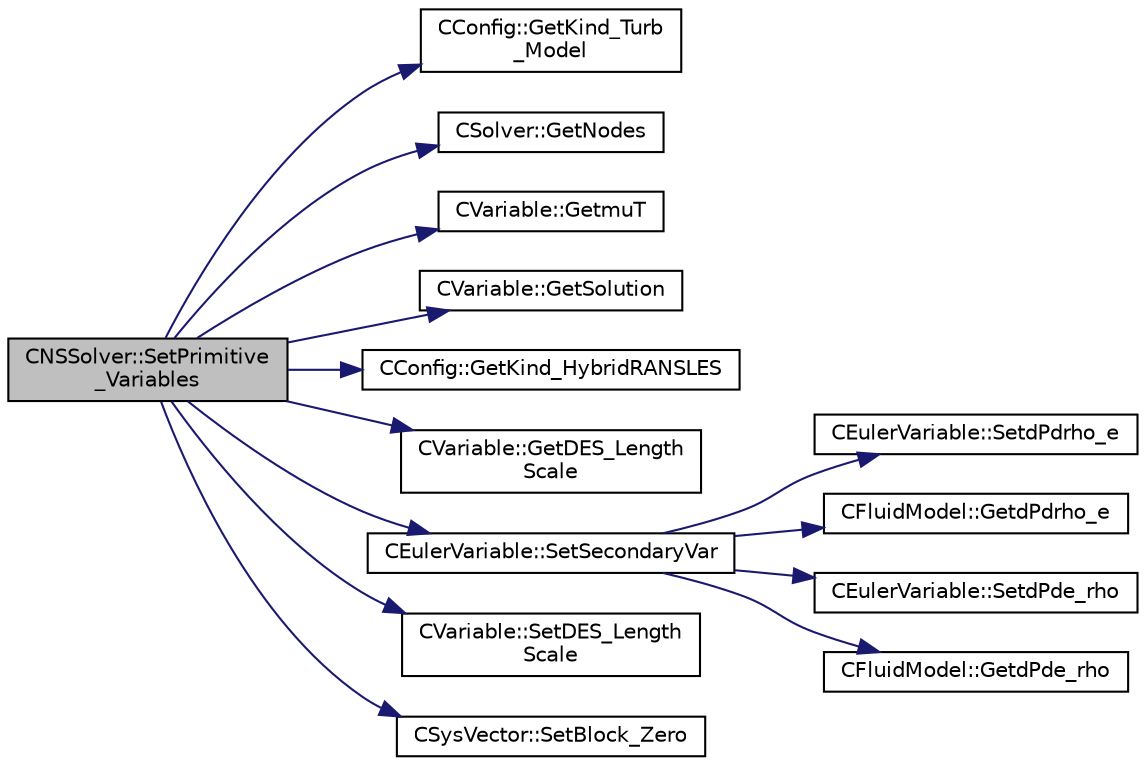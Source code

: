digraph "CNSSolver::SetPrimitive_Variables"
{
  edge [fontname="Helvetica",fontsize="10",labelfontname="Helvetica",labelfontsize="10"];
  node [fontname="Helvetica",fontsize="10",shape=record];
  rankdir="LR";
  Node942 [label="CNSSolver::SetPrimitive\l_Variables",height=0.2,width=0.4,color="black", fillcolor="grey75", style="filled", fontcolor="black"];
  Node942 -> Node943 [color="midnightblue",fontsize="10",style="solid",fontname="Helvetica"];
  Node943 [label="CConfig::GetKind_Turb\l_Model",height=0.2,width=0.4,color="black", fillcolor="white", style="filled",URL="$class_c_config.html#a40aaed07fc5844d505d2c0b7076594d7",tooltip="Get the kind of the turbulence model. "];
  Node942 -> Node944 [color="midnightblue",fontsize="10",style="solid",fontname="Helvetica"];
  Node944 [label="CSolver::GetNodes",height=0.2,width=0.4,color="black", fillcolor="white", style="filled",URL="$class_c_solver.html#af3198e52a2ea377bb765647b5e697197",tooltip="Allow outside access to the nodes of the solver, containing conservatives, primitives, etc. "];
  Node942 -> Node945 [color="midnightblue",fontsize="10",style="solid",fontname="Helvetica"];
  Node945 [label="CVariable::GetmuT",height=0.2,width=0.4,color="black", fillcolor="white", style="filled",URL="$class_c_variable.html#ad35ee29420764dda0bbb574f7a7253e7",tooltip="Get the value of the eddy viscosity. "];
  Node942 -> Node946 [color="midnightblue",fontsize="10",style="solid",fontname="Helvetica"];
  Node946 [label="CVariable::GetSolution",height=0.2,width=0.4,color="black", fillcolor="white", style="filled",URL="$class_c_variable.html#a261483e39c23c1de7cb9aea7e917c121",tooltip="Get the solution. "];
  Node942 -> Node947 [color="midnightblue",fontsize="10",style="solid",fontname="Helvetica"];
  Node947 [label="CConfig::GetKind_HybridRANSLES",height=0.2,width=0.4,color="black", fillcolor="white", style="filled",URL="$class_c_config.html#a2dae056d1f8e3385d25e6fbc251f0100",tooltip="Get the Kind of Hybrid RANS/LES. "];
  Node942 -> Node948 [color="midnightblue",fontsize="10",style="solid",fontname="Helvetica"];
  Node948 [label="CVariable::GetDES_Length\lScale",height=0.2,width=0.4,color="black", fillcolor="white", style="filled",URL="$class_c_variable.html#a063db38a4dba2d53a2d76eedfce3e6a0",tooltip="A virtual member. "];
  Node942 -> Node949 [color="midnightblue",fontsize="10",style="solid",fontname="Helvetica"];
  Node949 [label="CEulerVariable::SetSecondaryVar",height=0.2,width=0.4,color="black", fillcolor="white", style="filled",URL="$class_c_euler_variable.html#a006e3b1ff2c9bc458c975663b0d84ae7",tooltip="A virtual member. "];
  Node949 -> Node950 [color="midnightblue",fontsize="10",style="solid",fontname="Helvetica"];
  Node950 [label="CEulerVariable::SetdPdrho_e",height=0.2,width=0.4,color="black", fillcolor="white", style="filled",URL="$class_c_euler_variable.html#adb61c56c7cad26a064966300021645d7",tooltip="A virtual member. "];
  Node949 -> Node951 [color="midnightblue",fontsize="10",style="solid",fontname="Helvetica"];
  Node951 [label="CFluidModel::GetdPdrho_e",height=0.2,width=0.4,color="black", fillcolor="white", style="filled",URL="$class_c_fluid_model.html#ad4754fda288f96e22a395b5938a018dc",tooltip="Get fluid pressure partial derivative. "];
  Node949 -> Node952 [color="midnightblue",fontsize="10",style="solid",fontname="Helvetica"];
  Node952 [label="CEulerVariable::SetdPde_rho",height=0.2,width=0.4,color="black", fillcolor="white", style="filled",URL="$class_c_euler_variable.html#a8df6d00795913b8152ffe2c49f902456",tooltip="A virtual member. "];
  Node949 -> Node953 [color="midnightblue",fontsize="10",style="solid",fontname="Helvetica"];
  Node953 [label="CFluidModel::GetdPde_rho",height=0.2,width=0.4,color="black", fillcolor="white", style="filled",URL="$class_c_fluid_model.html#aad64c09dba03173f53b7d3c02f66df05",tooltip="Get fluid pressure partial derivative. "];
  Node942 -> Node954 [color="midnightblue",fontsize="10",style="solid",fontname="Helvetica"];
  Node954 [label="CVariable::SetDES_Length\lScale",height=0.2,width=0.4,color="black", fillcolor="white", style="filled",URL="$class_c_variable.html#a6d5cc5cc96f650554012b9ec7bcaf605",tooltip="A virtual member. "];
  Node942 -> Node955 [color="midnightblue",fontsize="10",style="solid",fontname="Helvetica"];
  Node955 [label="CSysVector::SetBlock_Zero",height=0.2,width=0.4,color="black", fillcolor="white", style="filled",URL="$class_c_sys_vector.html#a9dedcec16bd6d95575de5b99e7a07e78",tooltip="Set the residual to zero. "];
}
